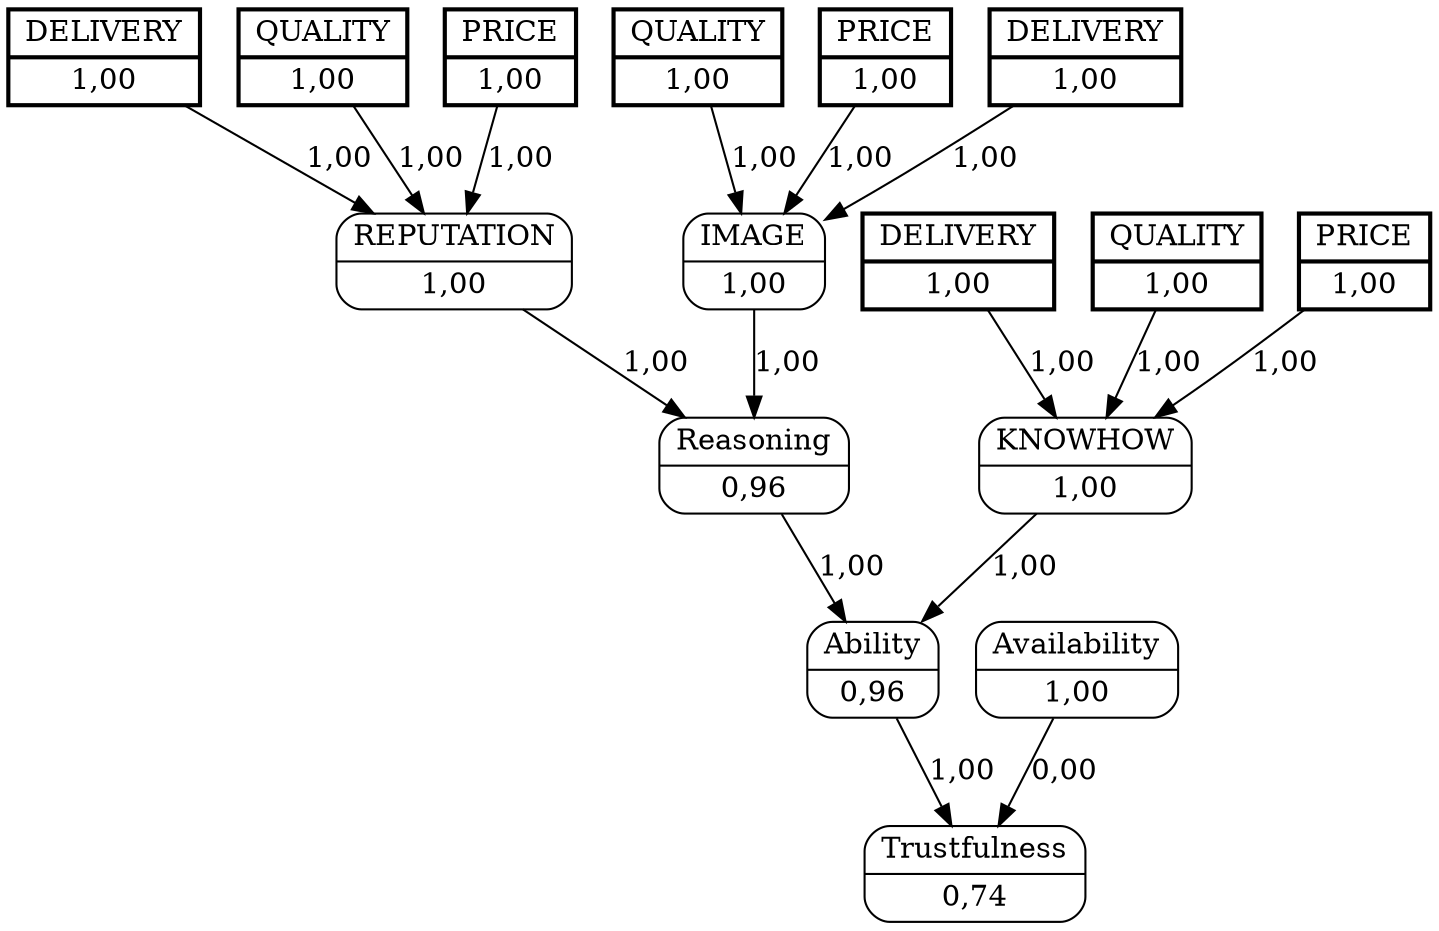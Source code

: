 digraph FCM_net{
	node [shape=record, style=rounded]
	7 [label="{QUALITY | 1,00}", style=bold, penwidth=2, peripheries=2];
	8 [label="{PRICE | 1,00}", style=bold, penwidth=2, peripheries=2];
	9 [label="{DELIVERY | 1,00}", style=bold, penwidth=2, peripheries=2];
	10 [label="{QUALITY | 1,00}", style=bold, penwidth=2, peripheries=2];
	11 [label="{PRICE | 1,00}", style=bold, penwidth=2, peripheries=2];
	12 [label="{DELIVERY | 1,00}", style=bold, penwidth=2, peripheries=2];
	13 [label="{QUALITY | 1,00}", style=bold, penwidth=2, peripheries=2];
	14 [label="{PRICE | 1,00}", style=bold, penwidth=2, peripheries=2];
	15 [label="{DELIVERY | 1,00}", style=bold, penwidth=2, peripheries=2];
	0 [label="{IMAGE | 1,00}"];
	1 [label="{REPUTATION | 1,00}"];
	2 [label="{KNOWHOW | 1,00}"];
	3 [label="{Reasoning | 0,96}"];
	4 [label="{Ability | 0,96}"];
	5 [label="{Availability | 1,00}"];
	6 [label="{Trustfulness | 0,74}"];
	7 [label="{QUALITY | 1,00}"];
	8 [label="{PRICE | 1,00}"];
	9 [label="{DELIVERY | 1,00}"];
	11 [label="{PRICE | 1,00}"];
	13 [label="{QUALITY | 1,00}"];
	0 -> 3 [label = "1,00"];
	1 -> 3 [label = "1,00"];
	3 -> 4 [label = "1,00"];
	2 -> 4 [label = "1,00"];
	4 -> 6 [label = "1,00"];
	5 -> 6 [label = "0,00"];
	7 -> 0 [label = "1,00"];
	8 -> 0 [label = "1,00"];
	9 -> 0 [label = "1,00"];
	10 -> 1 [label = "1,00"];
	11 -> 1 [label = "1,00"];
	12 -> 1 [label = "1,00"];
	13 -> 2 [label = "1,00"];
	14 -> 2 [label = "1,00"];
	15 -> 2 [label = "1,00"];
}